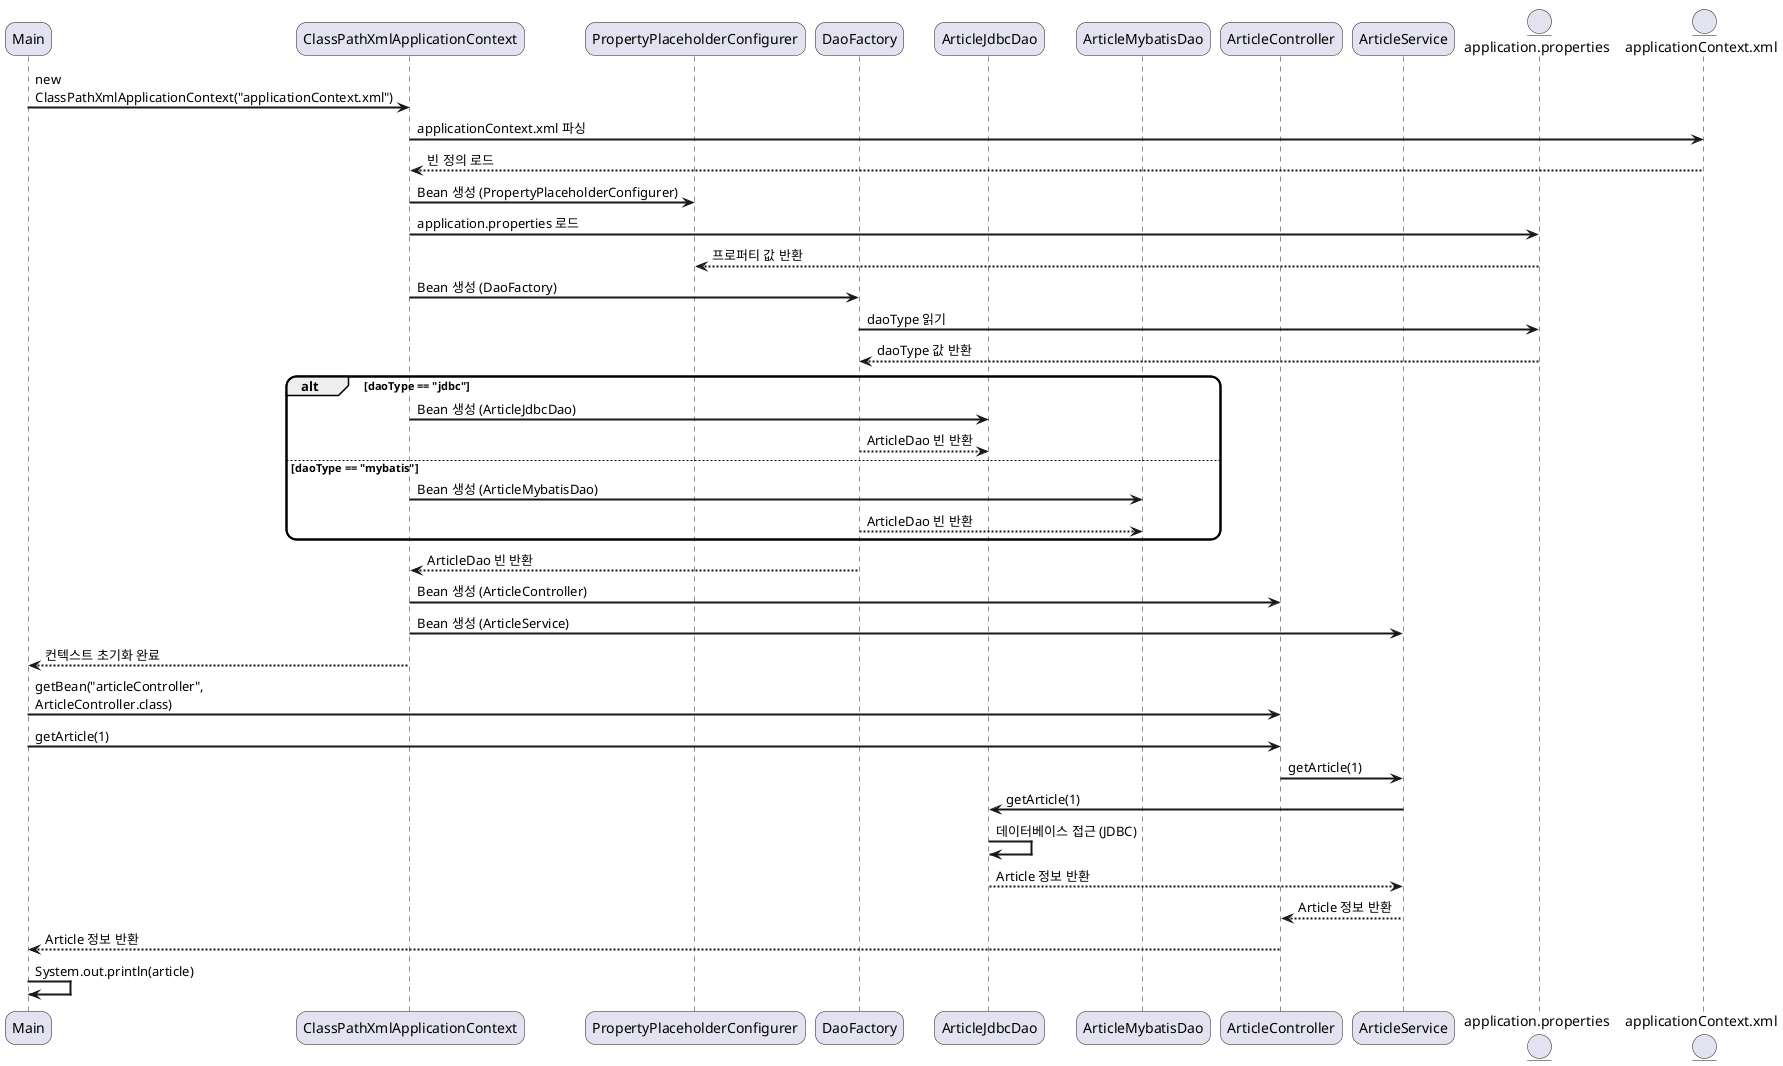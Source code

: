 @startuml
' 스타일 설정
skinparam sequenceArrowThickness 2
skinparam roundcorner 20
skinparam maxMessageSize 300
skinparam sequenceGroupBorderThickness 2
skinparam sequenceGroupBodyBackgroundColor transparent

' 참가자 정의
participant Main
participant ClassPathXmlApplicationContext as Context
participant PropertyPlaceholderConfigurer as PPC
participant DaoFactory
participant ArticleJdbcDao
participant ArticleMybatisDao
participant ArticleController
participant ArticleService
entity "application.properties" as Properties
entity "applicationContext.xml" as XML

' 실행 흐름
Main -> Context : new ClassPathXmlApplicationContext("applicationContext.xml")
Context -> XML : applicationContext.xml 파싱
XML --> Context : 빈 정의 로드
Context -> PPC : Bean 생성 (PropertyPlaceholderConfigurer)
Context -> Properties : application.properties 로드
Properties --> PPC : 프로퍼티 값 반환
Context -> DaoFactory : Bean 생성 (DaoFactory)
DaoFactory -> Properties : daoType 읽기
Properties --> DaoFactory : daoType 값 반환
alt daoType == "jdbc"
    Context -> ArticleJdbcDao : Bean 생성 (ArticleJdbcDao)
    ArticleJdbcDao <-- DaoFactory : ArticleDao 빈 반환
else daoType == "mybatis"
    Context -> ArticleMybatisDao : Bean 생성 (ArticleMybatisDao)
    ArticleMybatisDao <-- DaoFactory : ArticleDao 빈 반환
end
DaoFactory --> Context : ArticleDao 빈 반환
Context -> ArticleController : Bean 생성 (ArticleController)
Context -> ArticleService : Bean 생성 (ArticleService)
Context --> Main : 컨텍스트 초기화 완료
Main -> ArticleController : getBean("articleController", ArticleController.class)
Main -> ArticleController : getArticle(1)
ArticleController -> ArticleService : getArticle(1)
ArticleService -> ArticleJdbcDao : getArticle(1)
ArticleJdbcDao -> ArticleJdbcDao : 데이터베이스 접근 (JDBC)
ArticleJdbcDao --> ArticleService : Article 정보 반환
ArticleService --> ArticleController : Article 정보 반환
ArticleController --> Main : Article 정보 반환
Main -> Main : System.out.println(article)

@enduml